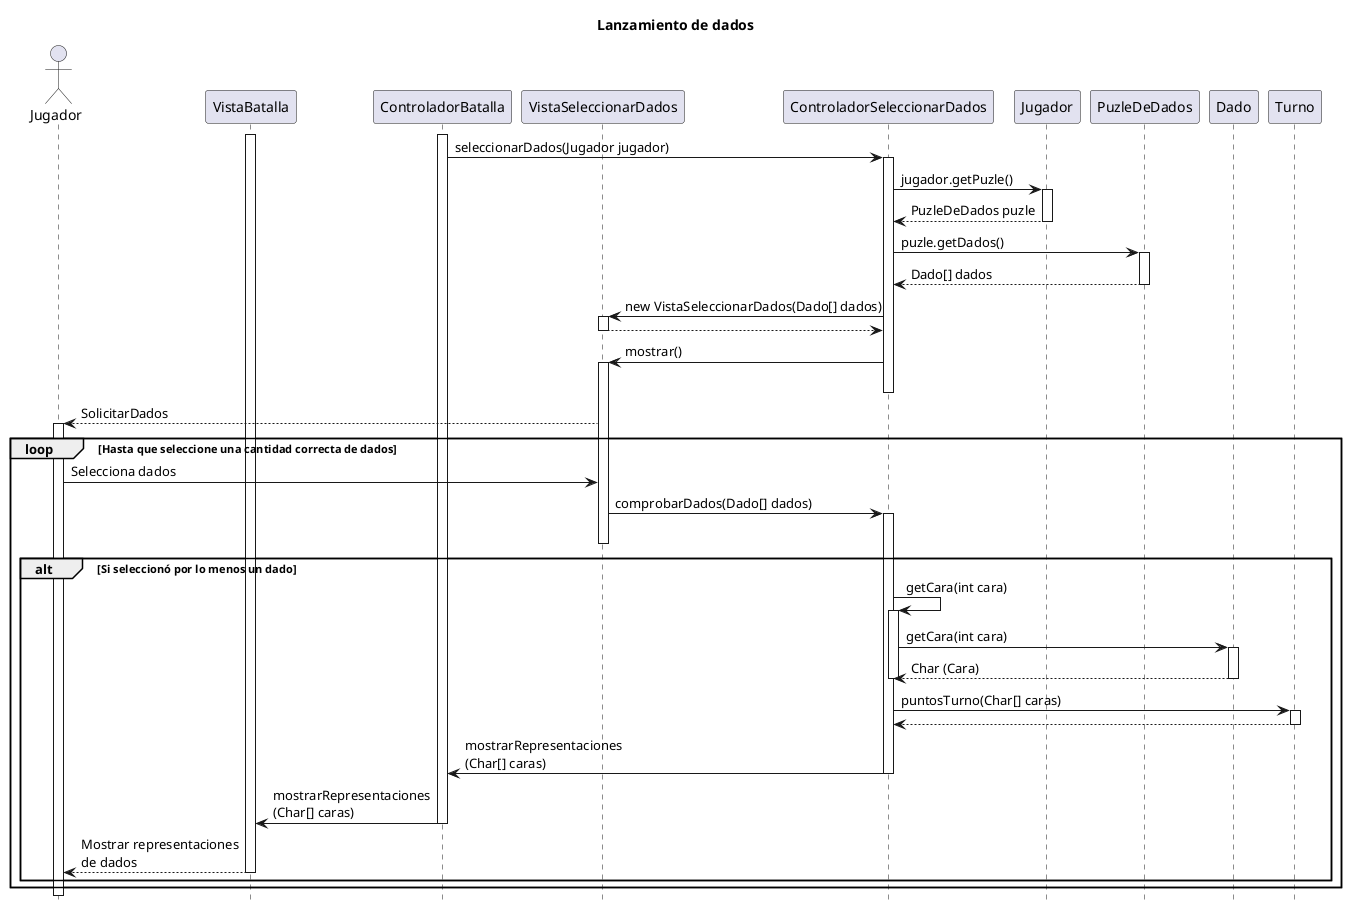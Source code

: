 @startuml
hide footbox
title Lanzamiento de dados

actor Jugador as j

participant VistaBatalla as visBat
participant ControladorBatalla as contBat
participant VistaSeleccionarDados as visDado
participant ControladorSeleccionarDados as contDado
participant Jugador as jug
participant PuzleDeDados as puzle
participant Dado as dado
participant Turno as t

activate visBat
activate contBat
contBat -> contDado : seleccionarDados(Jugador jugador)
activate contDado

contDado -> jug : jugador.getPuzle()
activate jug

jug --> contDado : PuzleDeDados puzle
deactivate jug

contDado -> puzle : puzle.getDados()
activate puzle

puzle --> contDado : Dado[] dados
deactivate puzle

contDado -> visDado :  new VistaSeleccionarDados(Dado[] dados)
activate visDado

visDado --> contDado
deactivate visDado

contDado -> visDado : mostrar()
activate visDado
deactivate contDado

visDado --> j : SolicitarDados
activate j

loop Hasta que seleccione una cantidad correcta de dados

j -> visDado : Selecciona dados
visDado -> contDado : comprobarDados(Dado[] dados)
activate contDado
deactivate visDado

alt Si seleccionó por lo menos un dado

contDado -> contDado : getCara(int cara)
activate contDado
contDado -> dado : getCara(int cara)
activate dado

dado --> contDado : Char (Cara)
deactivate dado
deactivate contDado

contDado -> t : puntosTurno(Char[] caras)
activate t

t --> contDado
deactivate t

contDado -> contBat : mostrarRepresentaciones\n(Char[] caras)
deactivate contDado

contBat -> visBat : mostrarRepresentaciones\n(Char[] caras)
deactivate contBat

visBat --> j : Mostrar representaciones\nde dados
deactivate visBat

end

end

@enduml